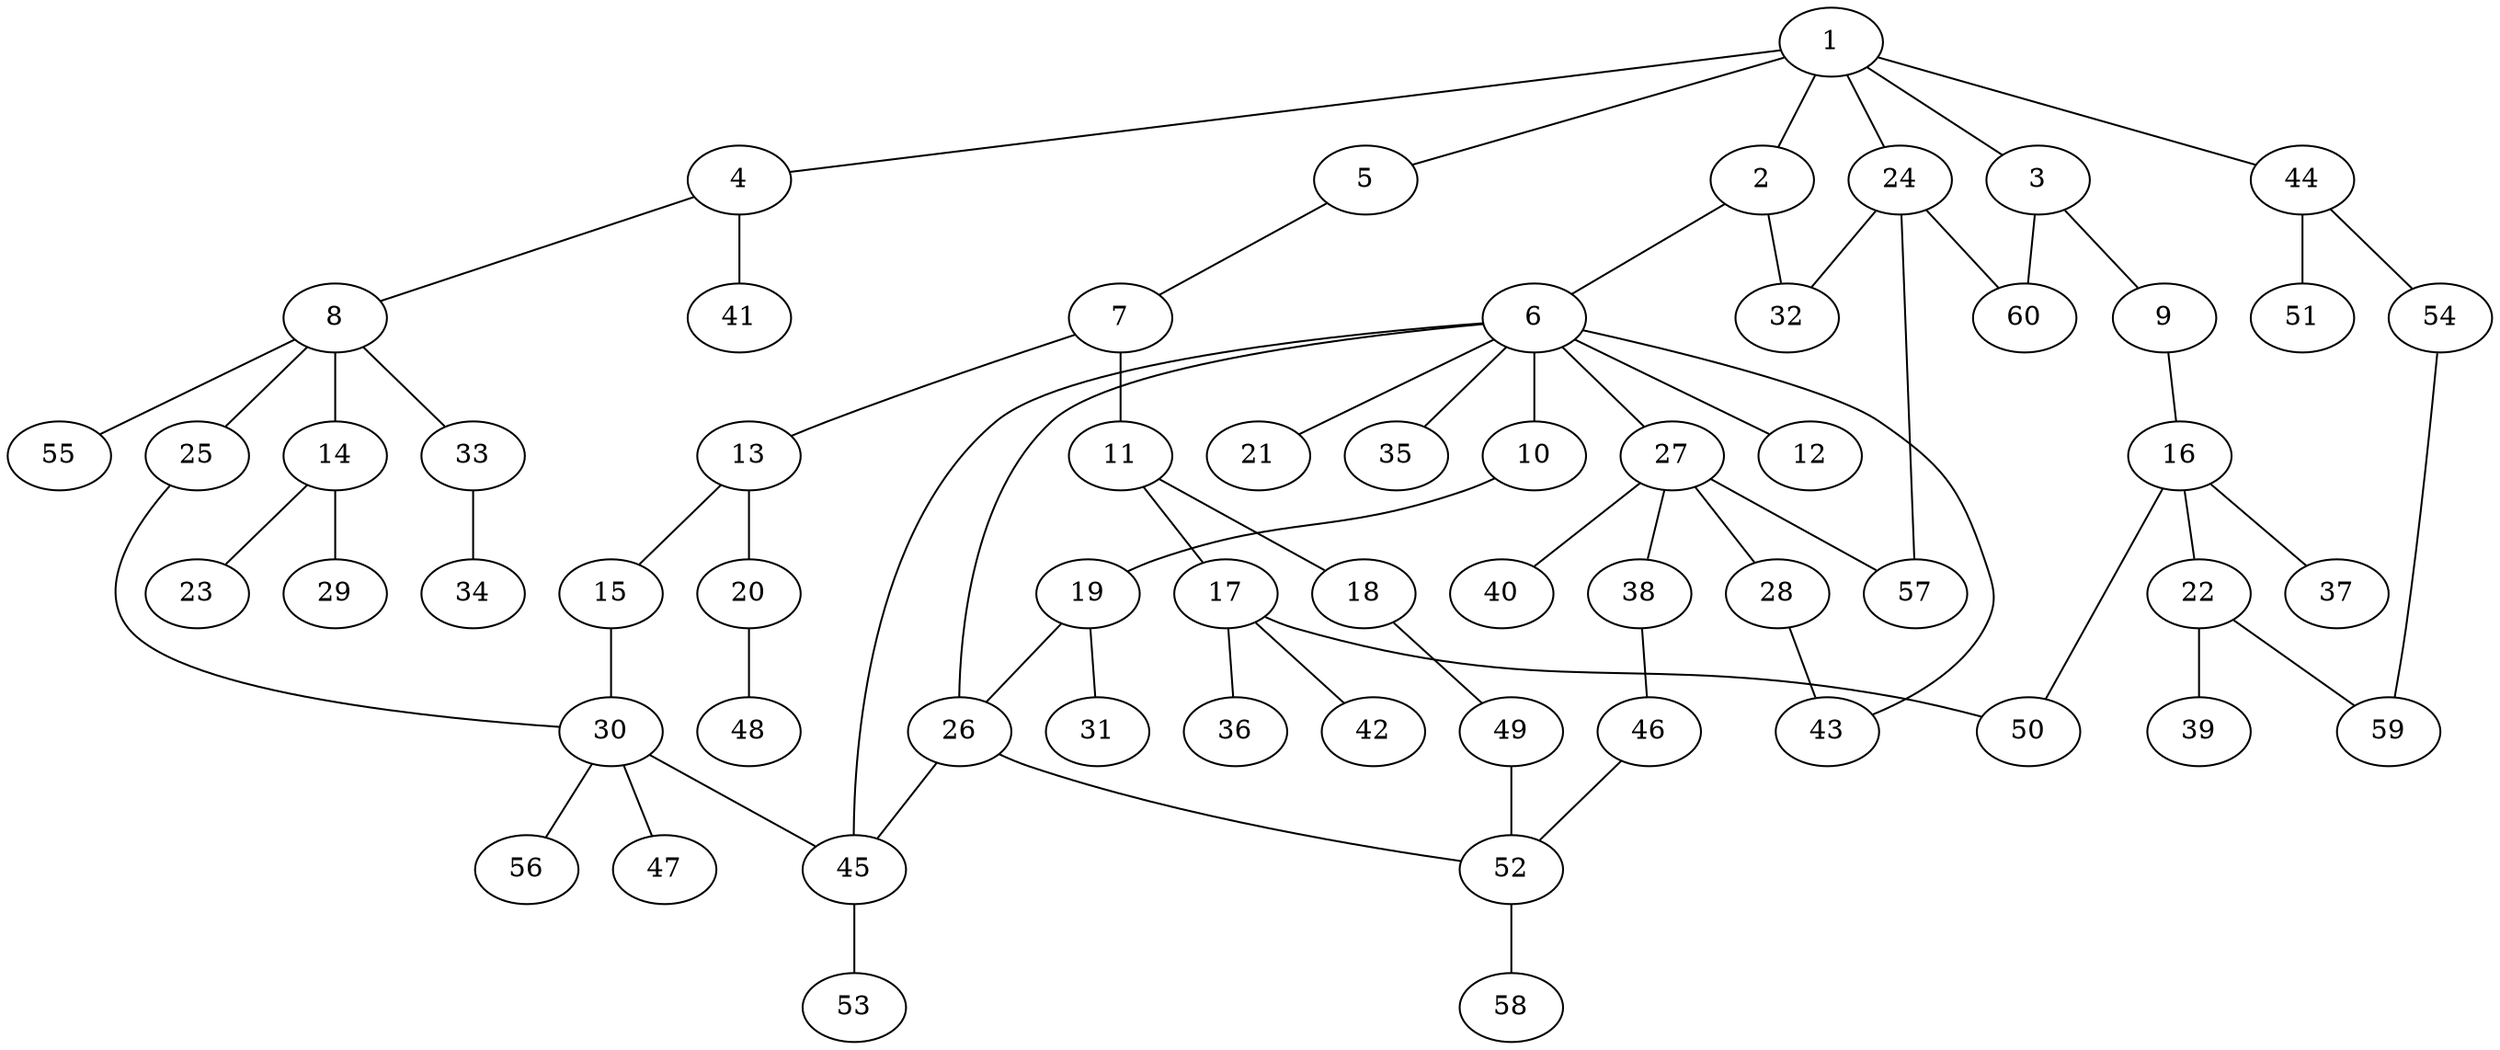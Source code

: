 graph graphname {1--2
1--3
1--4
1--5
1--24
1--44
2--6
2--32
3--9
3--60
4--8
4--41
5--7
6--10
6--12
6--21
6--26
6--27
6--35
6--43
6--45
7--11
7--13
8--14
8--25
8--33
8--55
9--16
10--19
11--17
11--18
13--15
13--20
14--23
14--29
15--30
16--22
16--37
16--50
17--36
17--42
17--50
18--49
19--26
19--31
20--48
22--39
22--59
24--32
24--57
24--60
25--30
26--45
26--52
27--28
27--38
27--40
27--57
28--43
30--45
30--47
30--56
33--34
38--46
44--51
44--54
45--53
46--52
49--52
52--58
54--59
}